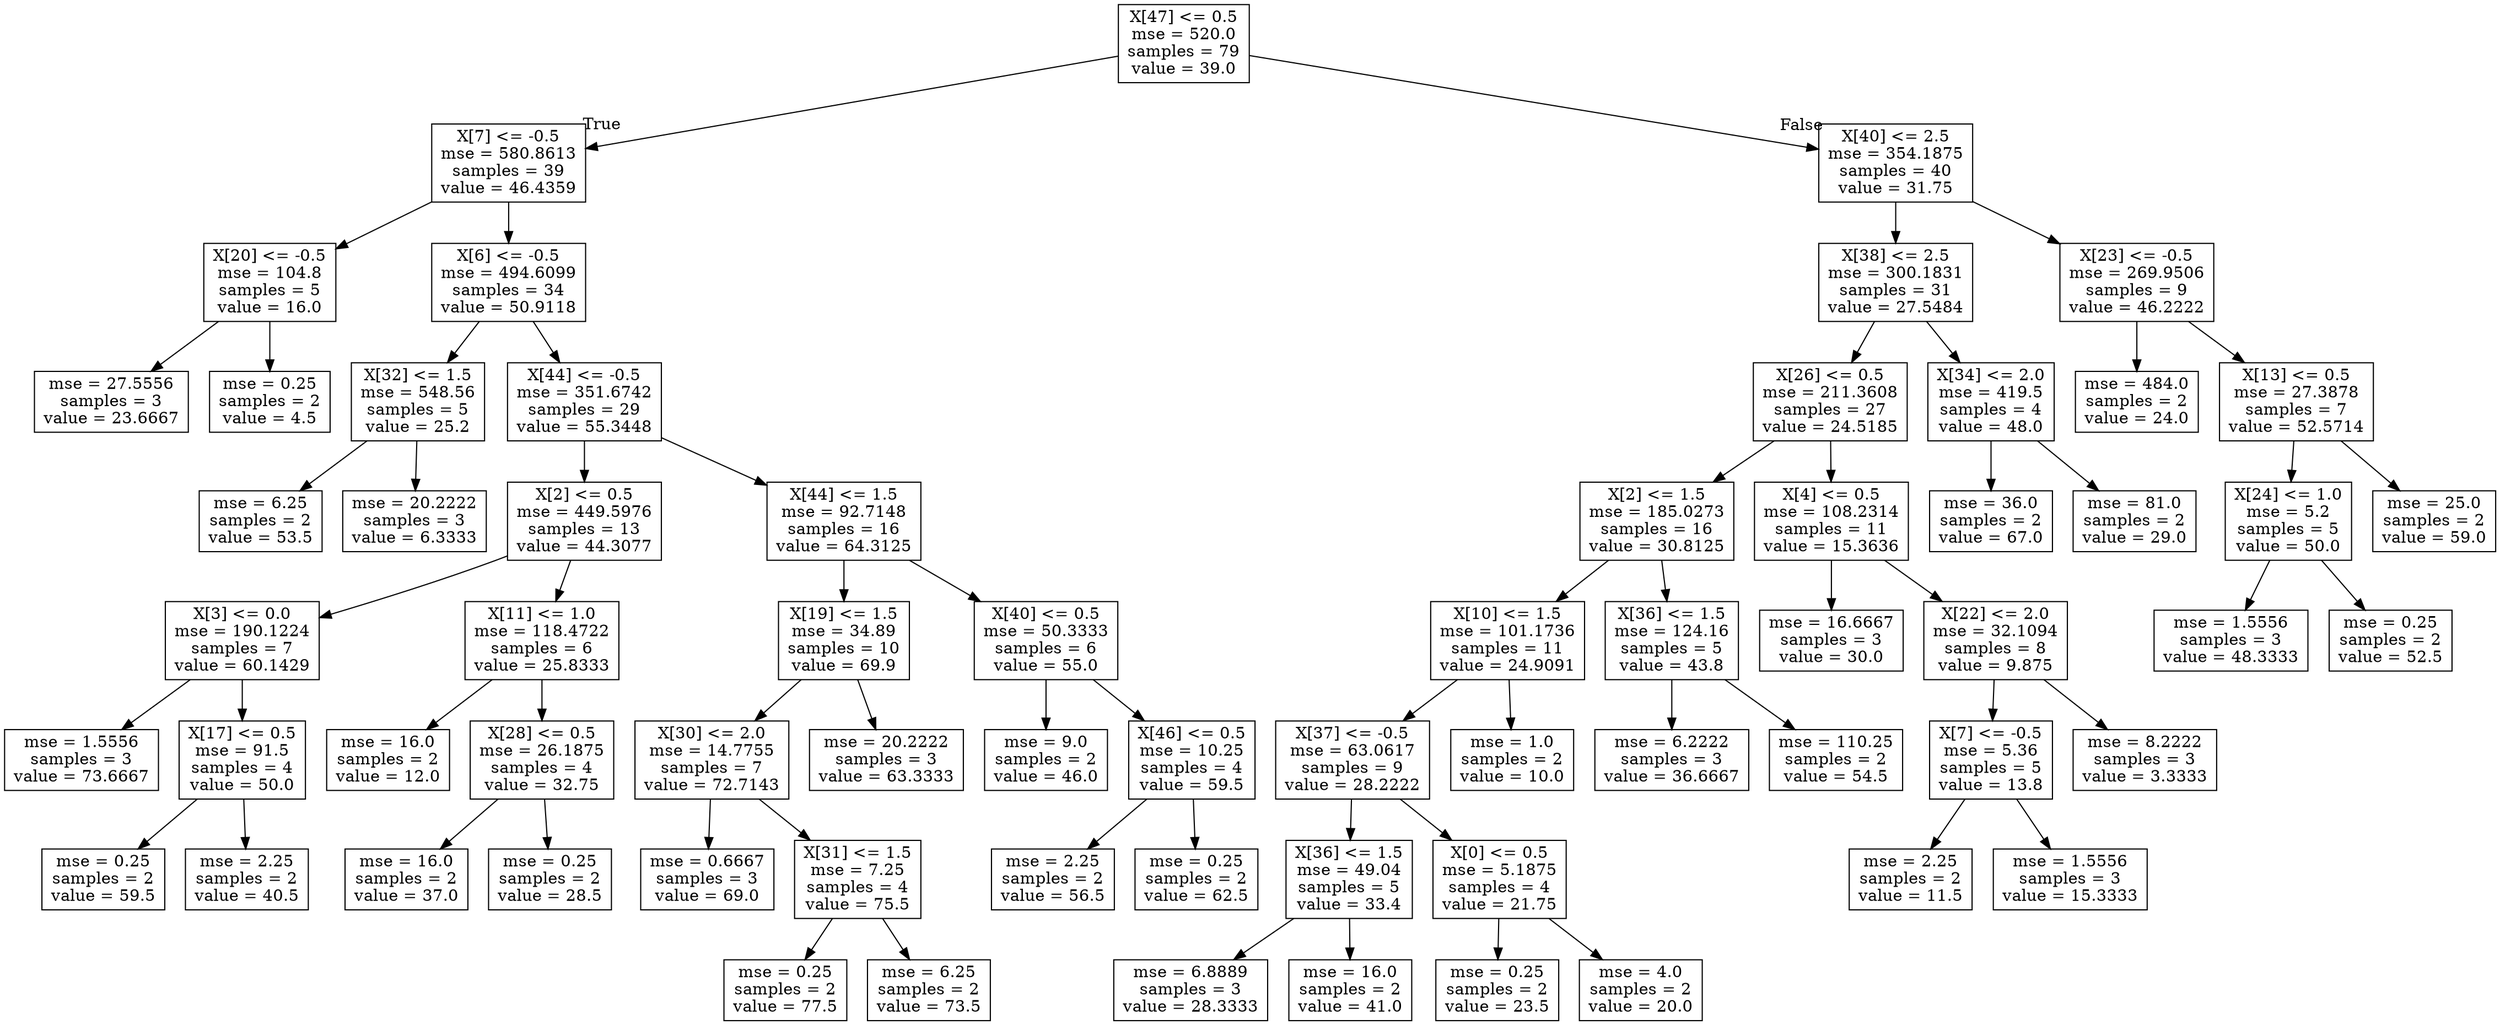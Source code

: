 digraph Tree {
node [shape=box] ;
0 [label="X[47] <= 0.5\nmse = 520.0\nsamples = 79\nvalue = 39.0"] ;
1 [label="X[7] <= -0.5\nmse = 580.8613\nsamples = 39\nvalue = 46.4359"] ;
0 -> 1 [labeldistance=2.5, labelangle=45, headlabel="True"] ;
2 [label="X[20] <= -0.5\nmse = 104.8\nsamples = 5\nvalue = 16.0"] ;
1 -> 2 ;
3 [label="mse = 27.5556\nsamples = 3\nvalue = 23.6667"] ;
2 -> 3 ;
4 [label="mse = 0.25\nsamples = 2\nvalue = 4.5"] ;
2 -> 4 ;
5 [label="X[6] <= -0.5\nmse = 494.6099\nsamples = 34\nvalue = 50.9118"] ;
1 -> 5 ;
6 [label="X[32] <= 1.5\nmse = 548.56\nsamples = 5\nvalue = 25.2"] ;
5 -> 6 ;
7 [label="mse = 6.25\nsamples = 2\nvalue = 53.5"] ;
6 -> 7 ;
8 [label="mse = 20.2222\nsamples = 3\nvalue = 6.3333"] ;
6 -> 8 ;
9 [label="X[44] <= -0.5\nmse = 351.6742\nsamples = 29\nvalue = 55.3448"] ;
5 -> 9 ;
10 [label="X[2] <= 0.5\nmse = 449.5976\nsamples = 13\nvalue = 44.3077"] ;
9 -> 10 ;
11 [label="X[3] <= 0.0\nmse = 190.1224\nsamples = 7\nvalue = 60.1429"] ;
10 -> 11 ;
12 [label="mse = 1.5556\nsamples = 3\nvalue = 73.6667"] ;
11 -> 12 ;
13 [label="X[17] <= 0.5\nmse = 91.5\nsamples = 4\nvalue = 50.0"] ;
11 -> 13 ;
14 [label="mse = 0.25\nsamples = 2\nvalue = 59.5"] ;
13 -> 14 ;
15 [label="mse = 2.25\nsamples = 2\nvalue = 40.5"] ;
13 -> 15 ;
16 [label="X[11] <= 1.0\nmse = 118.4722\nsamples = 6\nvalue = 25.8333"] ;
10 -> 16 ;
17 [label="mse = 16.0\nsamples = 2\nvalue = 12.0"] ;
16 -> 17 ;
18 [label="X[28] <= 0.5\nmse = 26.1875\nsamples = 4\nvalue = 32.75"] ;
16 -> 18 ;
19 [label="mse = 16.0\nsamples = 2\nvalue = 37.0"] ;
18 -> 19 ;
20 [label="mse = 0.25\nsamples = 2\nvalue = 28.5"] ;
18 -> 20 ;
21 [label="X[44] <= 1.5\nmse = 92.7148\nsamples = 16\nvalue = 64.3125"] ;
9 -> 21 ;
22 [label="X[19] <= 1.5\nmse = 34.89\nsamples = 10\nvalue = 69.9"] ;
21 -> 22 ;
23 [label="X[30] <= 2.0\nmse = 14.7755\nsamples = 7\nvalue = 72.7143"] ;
22 -> 23 ;
24 [label="mse = 0.6667\nsamples = 3\nvalue = 69.0"] ;
23 -> 24 ;
25 [label="X[31] <= 1.5\nmse = 7.25\nsamples = 4\nvalue = 75.5"] ;
23 -> 25 ;
26 [label="mse = 0.25\nsamples = 2\nvalue = 77.5"] ;
25 -> 26 ;
27 [label="mse = 6.25\nsamples = 2\nvalue = 73.5"] ;
25 -> 27 ;
28 [label="mse = 20.2222\nsamples = 3\nvalue = 63.3333"] ;
22 -> 28 ;
29 [label="X[40] <= 0.5\nmse = 50.3333\nsamples = 6\nvalue = 55.0"] ;
21 -> 29 ;
30 [label="mse = 9.0\nsamples = 2\nvalue = 46.0"] ;
29 -> 30 ;
31 [label="X[46] <= 0.5\nmse = 10.25\nsamples = 4\nvalue = 59.5"] ;
29 -> 31 ;
32 [label="mse = 2.25\nsamples = 2\nvalue = 56.5"] ;
31 -> 32 ;
33 [label="mse = 0.25\nsamples = 2\nvalue = 62.5"] ;
31 -> 33 ;
34 [label="X[40] <= 2.5\nmse = 354.1875\nsamples = 40\nvalue = 31.75"] ;
0 -> 34 [labeldistance=2.5, labelangle=-45, headlabel="False"] ;
35 [label="X[38] <= 2.5\nmse = 300.1831\nsamples = 31\nvalue = 27.5484"] ;
34 -> 35 ;
36 [label="X[26] <= 0.5\nmse = 211.3608\nsamples = 27\nvalue = 24.5185"] ;
35 -> 36 ;
37 [label="X[2] <= 1.5\nmse = 185.0273\nsamples = 16\nvalue = 30.8125"] ;
36 -> 37 ;
38 [label="X[10] <= 1.5\nmse = 101.1736\nsamples = 11\nvalue = 24.9091"] ;
37 -> 38 ;
39 [label="X[37] <= -0.5\nmse = 63.0617\nsamples = 9\nvalue = 28.2222"] ;
38 -> 39 ;
40 [label="X[36] <= 1.5\nmse = 49.04\nsamples = 5\nvalue = 33.4"] ;
39 -> 40 ;
41 [label="mse = 6.8889\nsamples = 3\nvalue = 28.3333"] ;
40 -> 41 ;
42 [label="mse = 16.0\nsamples = 2\nvalue = 41.0"] ;
40 -> 42 ;
43 [label="X[0] <= 0.5\nmse = 5.1875\nsamples = 4\nvalue = 21.75"] ;
39 -> 43 ;
44 [label="mse = 0.25\nsamples = 2\nvalue = 23.5"] ;
43 -> 44 ;
45 [label="mse = 4.0\nsamples = 2\nvalue = 20.0"] ;
43 -> 45 ;
46 [label="mse = 1.0\nsamples = 2\nvalue = 10.0"] ;
38 -> 46 ;
47 [label="X[36] <= 1.5\nmse = 124.16\nsamples = 5\nvalue = 43.8"] ;
37 -> 47 ;
48 [label="mse = 6.2222\nsamples = 3\nvalue = 36.6667"] ;
47 -> 48 ;
49 [label="mse = 110.25\nsamples = 2\nvalue = 54.5"] ;
47 -> 49 ;
50 [label="X[4] <= 0.5\nmse = 108.2314\nsamples = 11\nvalue = 15.3636"] ;
36 -> 50 ;
51 [label="mse = 16.6667\nsamples = 3\nvalue = 30.0"] ;
50 -> 51 ;
52 [label="X[22] <= 2.0\nmse = 32.1094\nsamples = 8\nvalue = 9.875"] ;
50 -> 52 ;
53 [label="X[7] <= -0.5\nmse = 5.36\nsamples = 5\nvalue = 13.8"] ;
52 -> 53 ;
54 [label="mse = 2.25\nsamples = 2\nvalue = 11.5"] ;
53 -> 54 ;
55 [label="mse = 1.5556\nsamples = 3\nvalue = 15.3333"] ;
53 -> 55 ;
56 [label="mse = 8.2222\nsamples = 3\nvalue = 3.3333"] ;
52 -> 56 ;
57 [label="X[34] <= 2.0\nmse = 419.5\nsamples = 4\nvalue = 48.0"] ;
35 -> 57 ;
58 [label="mse = 36.0\nsamples = 2\nvalue = 67.0"] ;
57 -> 58 ;
59 [label="mse = 81.0\nsamples = 2\nvalue = 29.0"] ;
57 -> 59 ;
60 [label="X[23] <= -0.5\nmse = 269.9506\nsamples = 9\nvalue = 46.2222"] ;
34 -> 60 ;
61 [label="mse = 484.0\nsamples = 2\nvalue = 24.0"] ;
60 -> 61 ;
62 [label="X[13] <= 0.5\nmse = 27.3878\nsamples = 7\nvalue = 52.5714"] ;
60 -> 62 ;
63 [label="X[24] <= 1.0\nmse = 5.2\nsamples = 5\nvalue = 50.0"] ;
62 -> 63 ;
64 [label="mse = 1.5556\nsamples = 3\nvalue = 48.3333"] ;
63 -> 64 ;
65 [label="mse = 0.25\nsamples = 2\nvalue = 52.5"] ;
63 -> 65 ;
66 [label="mse = 25.0\nsamples = 2\nvalue = 59.0"] ;
62 -> 66 ;
}